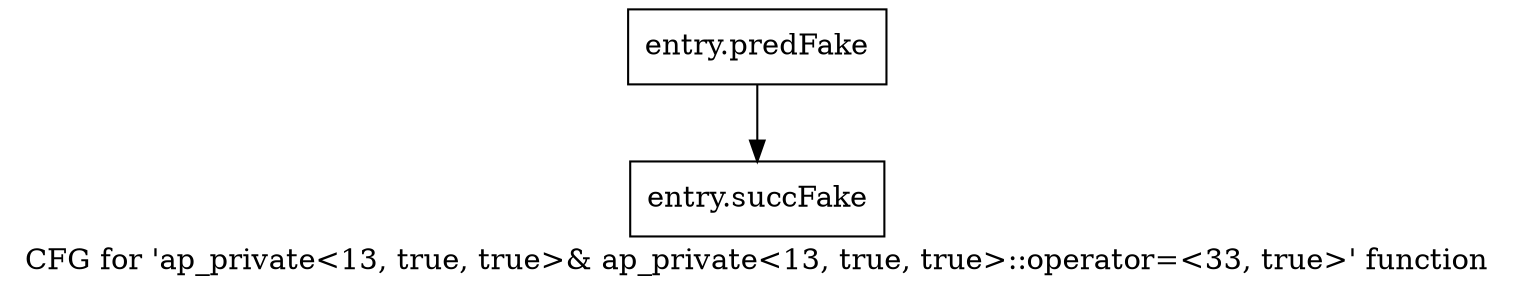 digraph "CFG for 'ap_private\<13, true, true\>& ap_private\<13, true, true\>::operator=\<33, true\>' function" {
	label="CFG for 'ap_private\<13, true, true\>& ap_private\<13, true, true\>::operator=\<33, true\>' function";

	Node0x5a4a740 [shape=record,filename="",linenumber="",label="{entry.predFake}"];
	Node0x5a4a740 -> Node0x5ae6b70[ callList="" memoryops="" filename="/home/omerfaruk/tools/Xilinx/Vitis_HLS/2023.2/include/etc/ap_private.h" execusionnum="6"];
	Node0x5ae6b70 [shape=record,filename="/home/omerfaruk/tools/Xilinx/Vitis_HLS/2023.2/include/etc/ap_private.h",linenumber="1463",label="{entry.succFake}"];
}
